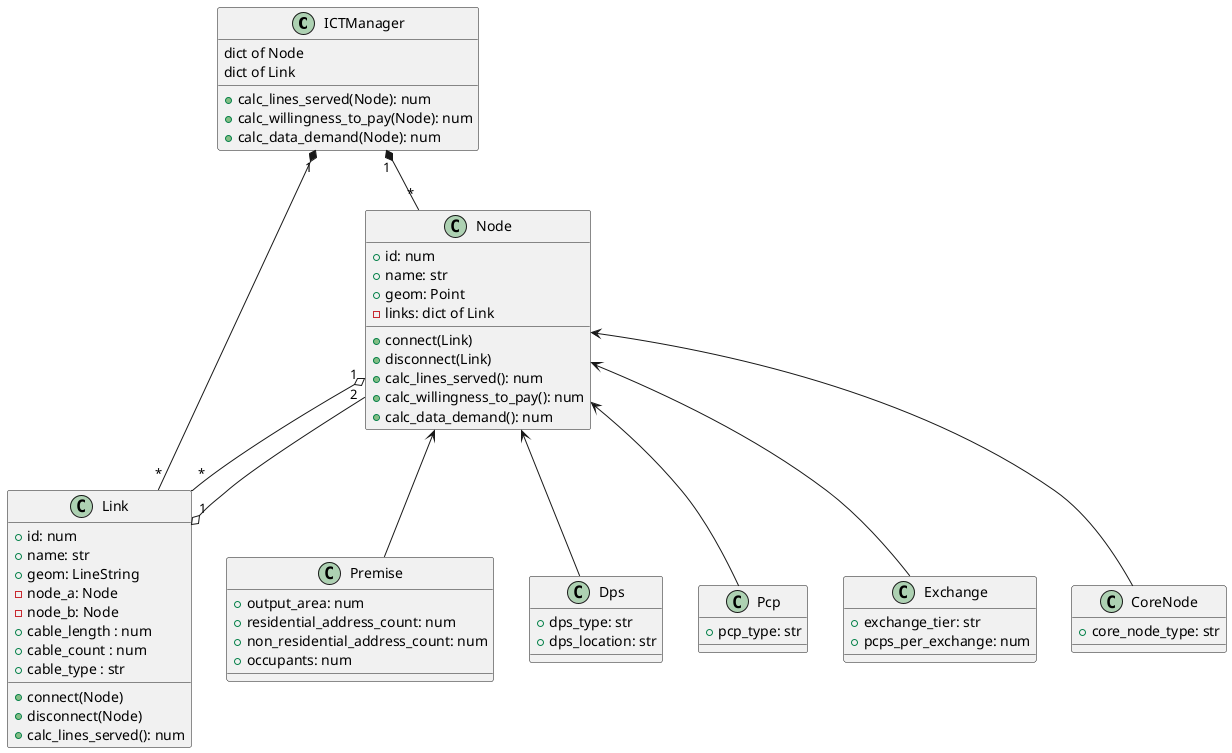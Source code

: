 @startuml
ICTManager : dict of Node
ICTManager : dict of Link
ICTManager : +calc_lines_served(Node): num
ICTManager : +calc_willingness_to_pay(Node): num
ICTManager : +calc_data_demand(Node): num

Node : +id: num
Node : +name: str
Node : +geom: Point
Node : +connect(Link)
Node : +disconnect(Link)
Node : +calc_lines_served(): num
Node : +calc_willingness_to_pay(): num
Node : +calc_data_demand(): num
Node : -links: dict of Link

Link : +id: num
Link : +name: str
Link : +geom: LineString
Link : -node_a: Node
Link : -node_b: Node
Link : +connect(Node)
Link : +disconnect(Node)
Link : +calc_lines_served(): num
Link : +cable_length : num
Link : +cable_count : num
Link : +cable_type : str

Premise : +output_area: num
Premise : +residential_address_count: num
Premise : +non_residential_address_count: num
Premise : +occupants: num

Dps : +dps_type: str
Dps : +dps_location: str

Pcp : +pcp_type: str

Exchange : +exchange_tier: str
Exchange : +pcps_per_exchange: num

CoreNode : +core_node_type: str

Node "1" o-- "*" Link
Link "1" o-- "2" Node

ICTManager "1" *-- "*" Node
ICTManager "1" *-- "*" Link

Node <-- CoreNode
Node <-- Exchange
Node <-- Pcp
Node <-- Dps
Node <-- Premise
@enduml